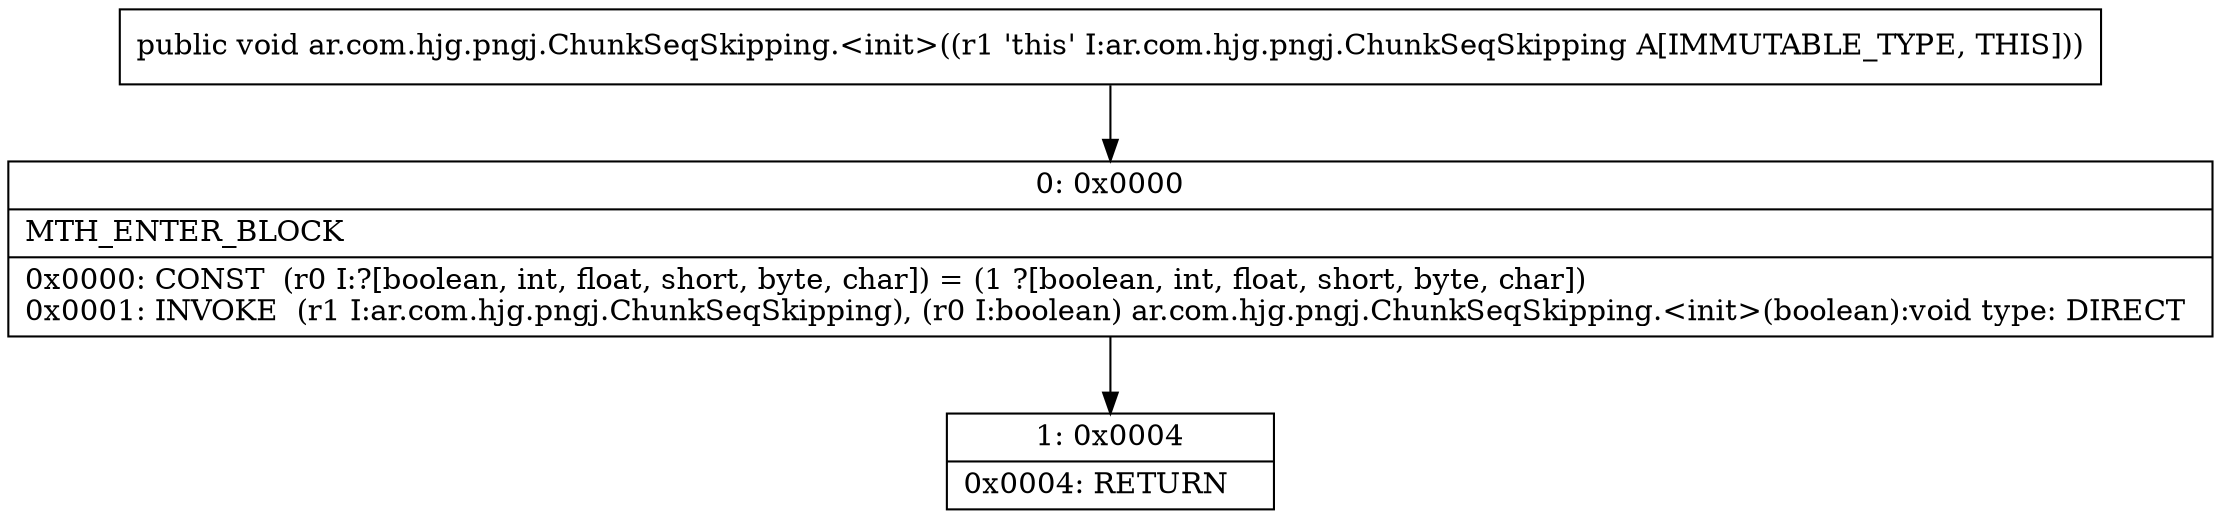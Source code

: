 digraph "CFG forar.com.hjg.pngj.ChunkSeqSkipping.\<init\>()V" {
Node_0 [shape=record,label="{0\:\ 0x0000|MTH_ENTER_BLOCK\l|0x0000: CONST  (r0 I:?[boolean, int, float, short, byte, char]) = (1 ?[boolean, int, float, short, byte, char]) \l0x0001: INVOKE  (r1 I:ar.com.hjg.pngj.ChunkSeqSkipping), (r0 I:boolean) ar.com.hjg.pngj.ChunkSeqSkipping.\<init\>(boolean):void type: DIRECT \l}"];
Node_1 [shape=record,label="{1\:\ 0x0004|0x0004: RETURN   \l}"];
MethodNode[shape=record,label="{public void ar.com.hjg.pngj.ChunkSeqSkipping.\<init\>((r1 'this' I:ar.com.hjg.pngj.ChunkSeqSkipping A[IMMUTABLE_TYPE, THIS])) }"];
MethodNode -> Node_0;
Node_0 -> Node_1;
}

